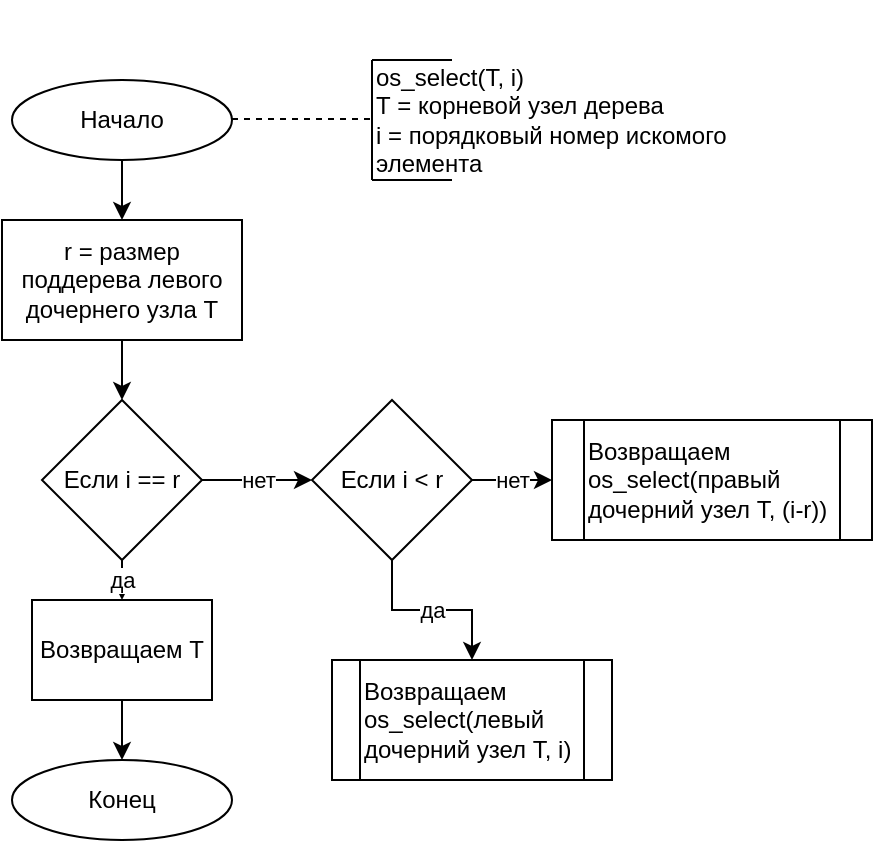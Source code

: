 <mxfile version="13.10.6" type="device"><diagram id="Y721w_omgaJvMWeBJN1F" name="Page-1"><mxGraphModel dx="981" dy="579" grid="1" gridSize="10" guides="1" tooltips="1" connect="1" arrows="1" fold="1" page="1" pageScale="1" pageWidth="827" pageHeight="1169" math="0" shadow="0"><root><mxCell id="0"/><mxCell id="1" parent="0"/><mxCell id="CIgZ-8eNdcYw_VunsLJO-1" value="Начало" style="ellipse;whiteSpace=wrap;html=1;" vertex="1" parent="1"><mxGeometry x="160" y="220" width="110" height="40" as="geometry"/></mxCell><mxCell id="CIgZ-8eNdcYw_VunsLJO-2" value="Конец" style="ellipse;whiteSpace=wrap;html=1;" vertex="1" parent="1"><mxGeometry x="160" y="560" width="110" height="40" as="geometry"/></mxCell><mxCell id="CIgZ-8eNdcYw_VunsLJO-9" style="edgeStyle=orthogonalEdgeStyle;rounded=0;orthogonalLoop=1;jettySize=auto;html=1;exitX=0.5;exitY=1;exitDx=0;exitDy=0;entryX=0.5;entryY=0;entryDx=0;entryDy=0;" edge="1" parent="1" target="CIgZ-8eNdcYw_VunsLJO-4"><mxGeometry relative="1" as="geometry"><mxPoint x="215" y="260" as="sourcePoint"/></mxGeometry></mxCell><mxCell id="CIgZ-8eNdcYw_VunsLJO-10" style="edgeStyle=orthogonalEdgeStyle;rounded=0;orthogonalLoop=1;jettySize=auto;html=1;exitX=0.5;exitY=1;exitDx=0;exitDy=0;entryX=0.5;entryY=0;entryDx=0;entryDy=0;" edge="1" parent="1" source="CIgZ-8eNdcYw_VunsLJO-4" target="CIgZ-8eNdcYw_VunsLJO-5"><mxGeometry relative="1" as="geometry"/></mxCell><mxCell id="CIgZ-8eNdcYw_VunsLJO-4" value="r = размер поддерева левого дочернего узла Т" style="rounded=0;whiteSpace=wrap;html=1;" vertex="1" parent="1"><mxGeometry x="155" y="290" width="120" height="60" as="geometry"/></mxCell><mxCell id="CIgZ-8eNdcYw_VunsLJO-7" value="да" style="edgeStyle=orthogonalEdgeStyle;rounded=0;orthogonalLoop=1;jettySize=auto;html=1;exitX=0.5;exitY=1;exitDx=0;exitDy=0;entryX=0.5;entryY=0;entryDx=0;entryDy=0;" edge="1" parent="1" source="CIgZ-8eNdcYw_VunsLJO-5" target="CIgZ-8eNdcYw_VunsLJO-6"><mxGeometry relative="1" as="geometry"/></mxCell><mxCell id="CIgZ-8eNdcYw_VunsLJO-13" value="нет" style="edgeStyle=orthogonalEdgeStyle;rounded=0;orthogonalLoop=1;jettySize=auto;html=1;exitX=1;exitY=0.5;exitDx=0;exitDy=0;entryX=0;entryY=0.5;entryDx=0;entryDy=0;" edge="1" parent="1" source="CIgZ-8eNdcYw_VunsLJO-5" target="CIgZ-8eNdcYw_VunsLJO-12"><mxGeometry relative="1" as="geometry"/></mxCell><mxCell id="CIgZ-8eNdcYw_VunsLJO-5" value="Если i == r" style="rhombus;whiteSpace=wrap;html=1;" vertex="1" parent="1"><mxGeometry x="175" y="380" width="80" height="80" as="geometry"/></mxCell><mxCell id="CIgZ-8eNdcYw_VunsLJO-11" style="edgeStyle=orthogonalEdgeStyle;rounded=0;orthogonalLoop=1;jettySize=auto;html=1;exitX=0.5;exitY=1;exitDx=0;exitDy=0;entryX=0.5;entryY=0;entryDx=0;entryDy=0;" edge="1" parent="1" source="CIgZ-8eNdcYw_VunsLJO-6" target="CIgZ-8eNdcYw_VunsLJO-2"><mxGeometry relative="1" as="geometry"/></mxCell><mxCell id="CIgZ-8eNdcYw_VunsLJO-6" value="Возвращаем Т" style="rounded=0;whiteSpace=wrap;html=1;" vertex="1" parent="1"><mxGeometry x="170" y="480" width="90" height="50" as="geometry"/></mxCell><mxCell id="CIgZ-8eNdcYw_VunsLJO-20" value="да" style="edgeStyle=orthogonalEdgeStyle;rounded=0;orthogonalLoop=1;jettySize=auto;html=1;exitX=0.5;exitY=1;exitDx=0;exitDy=0;entryX=0.5;entryY=0;entryDx=0;entryDy=0;" edge="1" parent="1" source="CIgZ-8eNdcYw_VunsLJO-12" target="CIgZ-8eNdcYw_VunsLJO-19"><mxGeometry relative="1" as="geometry"/></mxCell><mxCell id="CIgZ-8eNdcYw_VunsLJO-22" value="нет" style="edgeStyle=orthogonalEdgeStyle;rounded=0;orthogonalLoop=1;jettySize=auto;html=1;exitX=1;exitY=0.5;exitDx=0;exitDy=0;entryX=0;entryY=0.5;entryDx=0;entryDy=0;" edge="1" parent="1" source="CIgZ-8eNdcYw_VunsLJO-12" target="CIgZ-8eNdcYw_VunsLJO-21"><mxGeometry relative="1" as="geometry"/></mxCell><mxCell id="CIgZ-8eNdcYw_VunsLJO-12" value="Если i &amp;lt; r" style="rhombus;whiteSpace=wrap;html=1;" vertex="1" parent="1"><mxGeometry x="310" y="380" width="80" height="80" as="geometry"/></mxCell><mxCell id="CIgZ-8eNdcYw_VunsLJO-14" value="" style="endArrow=none;dashed=1;html=1;" edge="1" parent="1"><mxGeometry width="50" height="50" relative="1" as="geometry"><mxPoint x="270" y="239.5" as="sourcePoint"/><mxPoint x="340" y="239.5" as="targetPoint"/></mxGeometry></mxCell><mxCell id="CIgZ-8eNdcYw_VunsLJO-15" value="" style="endArrow=none;html=1;" edge="1" parent="1"><mxGeometry width="50" height="50" relative="1" as="geometry"><mxPoint x="340" y="270" as="sourcePoint"/><mxPoint x="340" y="210" as="targetPoint"/></mxGeometry></mxCell><mxCell id="CIgZ-8eNdcYw_VunsLJO-16" value="" style="endArrow=none;html=1;" edge="1" parent="1"><mxGeometry width="50" height="50" relative="1" as="geometry"><mxPoint x="340" y="210" as="sourcePoint"/><mxPoint x="380" y="210" as="targetPoint"/></mxGeometry></mxCell><mxCell id="CIgZ-8eNdcYw_VunsLJO-17" value="" style="endArrow=none;html=1;" edge="1" parent="1"><mxGeometry width="50" height="50" relative="1" as="geometry"><mxPoint x="340" y="270" as="sourcePoint"/><mxPoint x="380" y="270" as="targetPoint"/></mxGeometry></mxCell><mxCell id="CIgZ-8eNdcYw_VunsLJO-18" value="os_select(T, i)&lt;br&gt;Т = корневой узел дерева&lt;br&gt;i = порядковый номер искомого элемента" style="text;html=1;strokeColor=none;fillColor=none;align=left;verticalAlign=middle;whiteSpace=wrap;rounded=0;" vertex="1" parent="1"><mxGeometry x="340" y="180" width="200" height="120" as="geometry"/></mxCell><mxCell id="CIgZ-8eNdcYw_VunsLJO-19" value="Возвращаем os_select(левый дочерний узел Т, i)" style="shape=process;whiteSpace=wrap;html=1;backgroundOutline=1;align=left;" vertex="1" parent="1"><mxGeometry x="320" y="510" width="140" height="60" as="geometry"/></mxCell><mxCell id="CIgZ-8eNdcYw_VunsLJO-21" value="Возвращаем os_select(правый дочерний узел Т, (i-r))" style="shape=process;whiteSpace=wrap;html=1;backgroundOutline=1;align=left;" vertex="1" parent="1"><mxGeometry x="430" y="390" width="160" height="60" as="geometry"/></mxCell></root></mxGraphModel></diagram></mxfile>